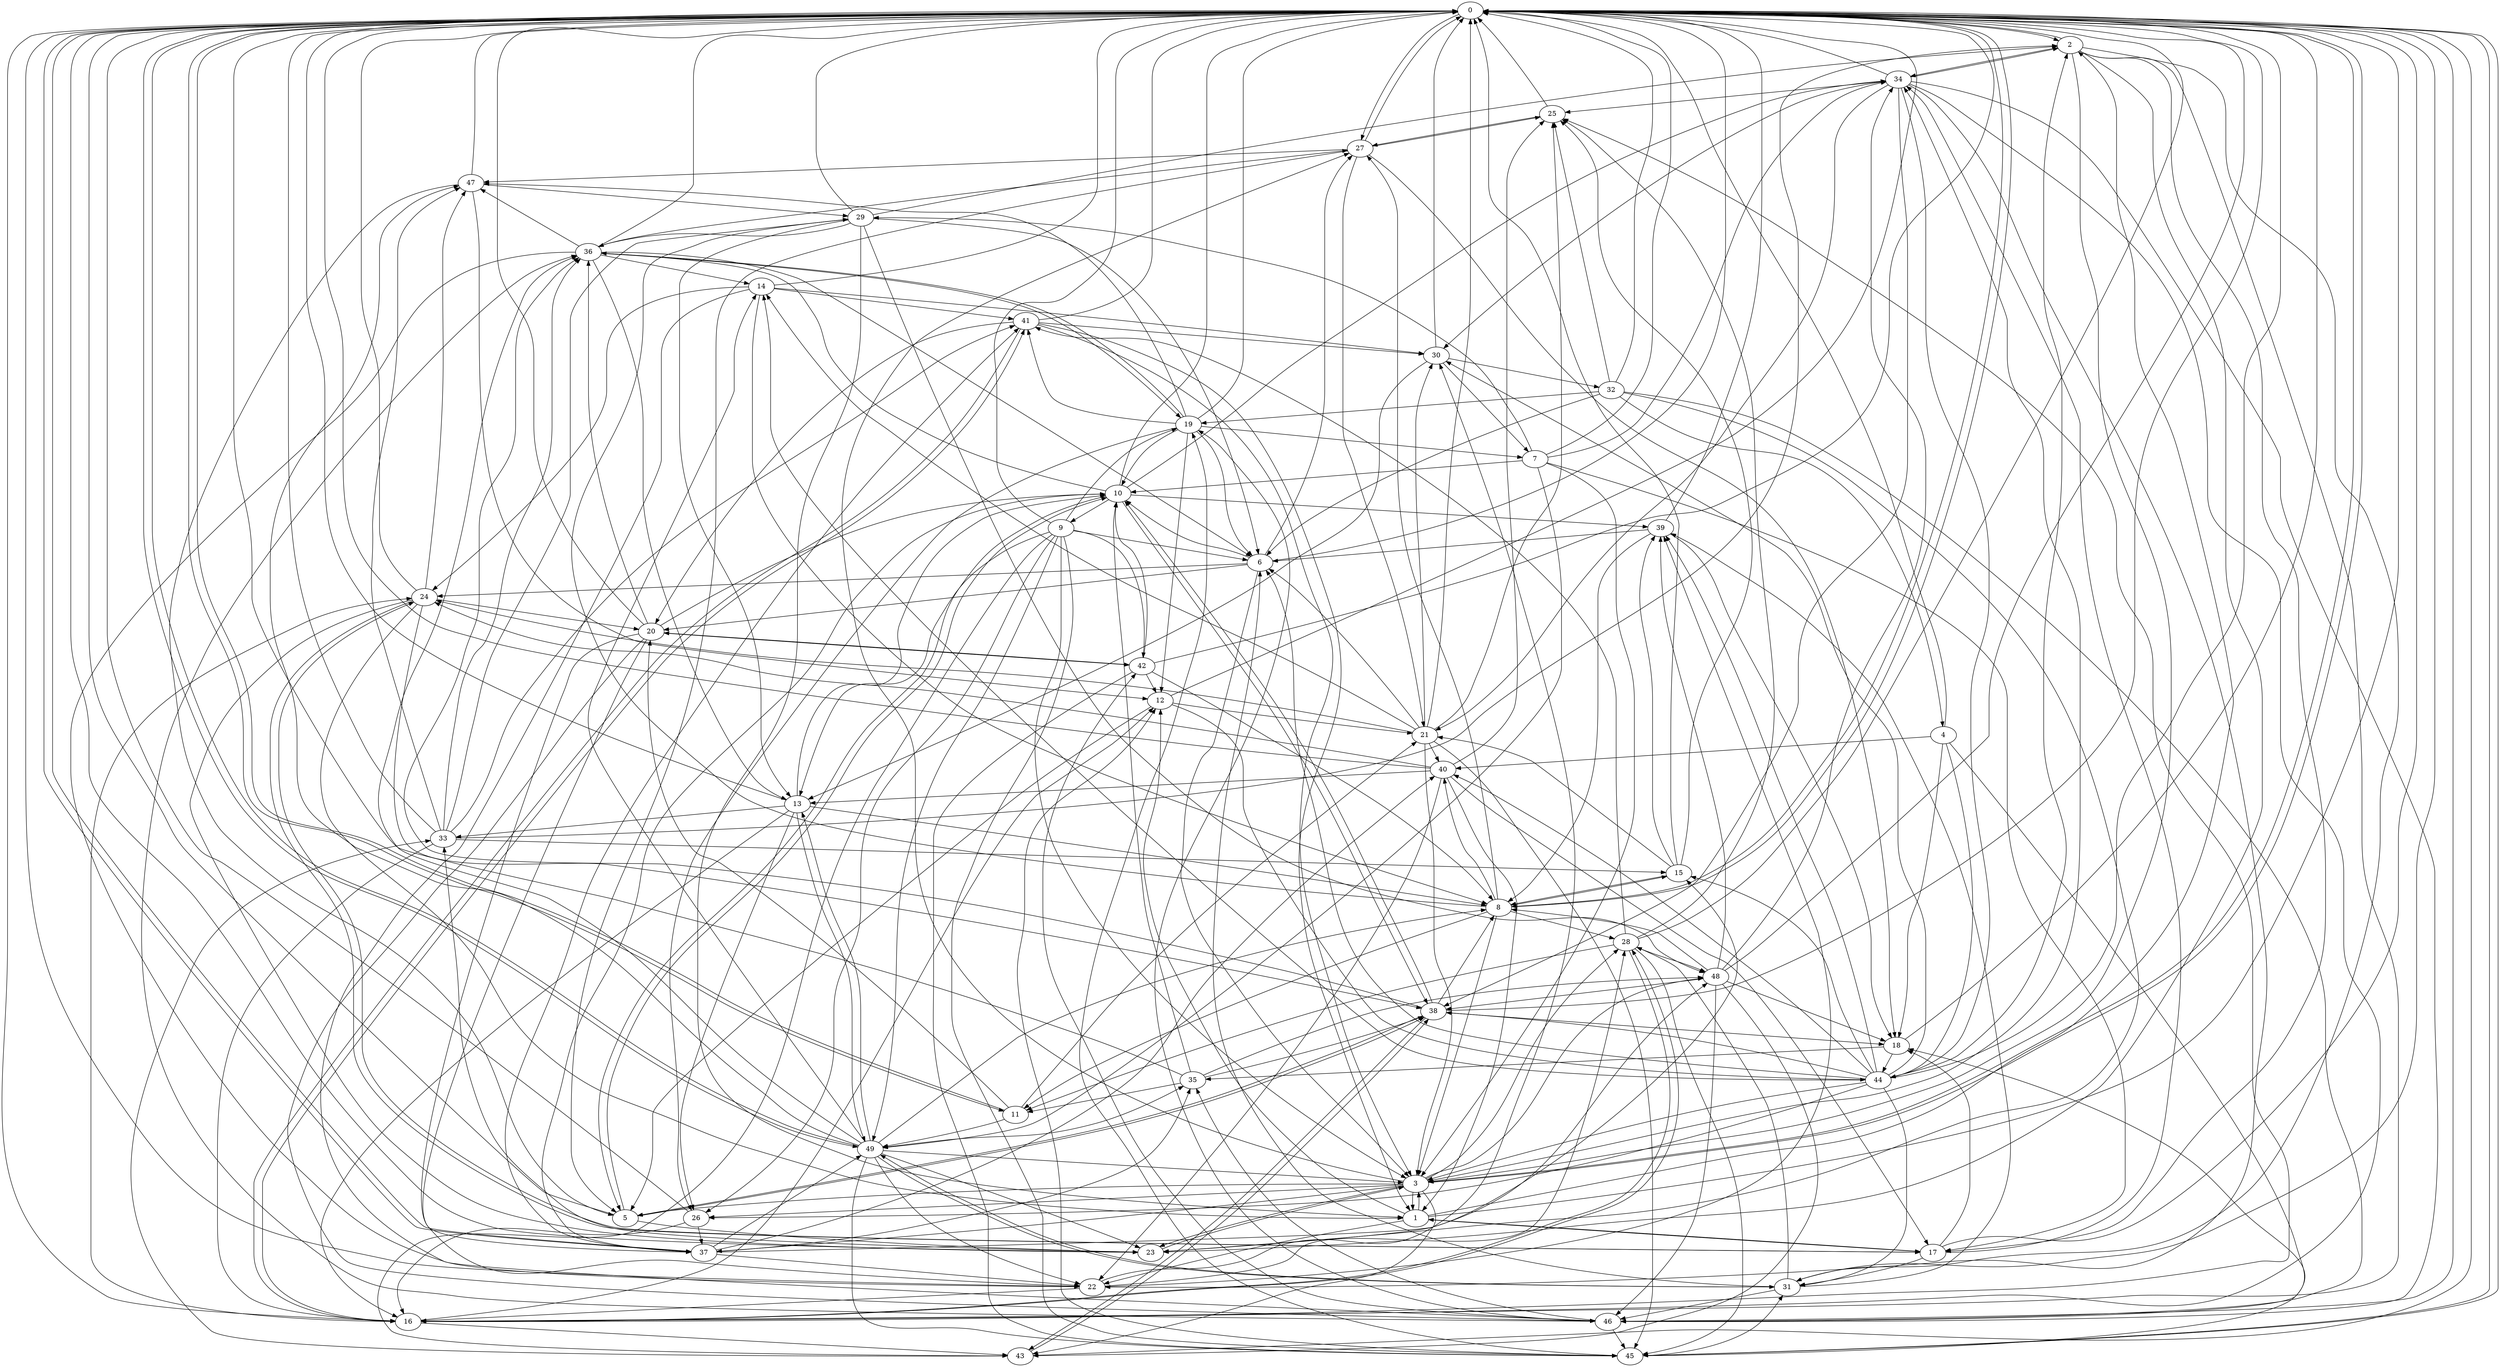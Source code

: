 strict digraph "" {
	0	 [component_delay=3];
	2	 [component_delay=3];
	0 -> 2	 [wire_delay=1];
	3	 [component_delay=3];
	0 -> 3	 [wire_delay=1];
	8	 [component_delay=3];
	0 -> 8	 [wire_delay=1];
	11	 [component_delay=3];
	0 -> 11	 [wire_delay=1];
	27	 [component_delay=3];
	0 -> 27	 [wire_delay=1];
	37	 [component_delay=3];
	0 -> 37	 [wire_delay=1];
	45	 [component_delay=3];
	0 -> 45	 [wire_delay=1];
	49	 [component_delay=3];
	0 -> 49	 [wire_delay=1];
	1	 [component_delay=3];
	1 -> 0	 [wire_delay=1];
	1 -> 2	 [wire_delay=1];
	1 -> 3	 [wire_delay=1];
	12	 [component_delay=3];
	1 -> 12	 [wire_delay=1];
	17	 [component_delay=3];
	1 -> 17	 [wire_delay=1];
	22	 [component_delay=3];
	1 -> 22	 [wire_delay=1];
	2 -> 0	 [wire_delay=1];
	2 -> 3	 [wire_delay=1];
	16	 [component_delay=3];
	2 -> 16	 [wire_delay=1];
	2 -> 17	 [wire_delay=1];
	23	 [component_delay=3];
	2 -> 23	 [wire_delay=1];
	31	 [component_delay=3];
	2 -> 31	 [wire_delay=1];
	34	 [component_delay=3];
	2 -> 34	 [wire_delay=1];
	3 -> 0	 [wire_delay=1];
	3 -> 1	 [wire_delay=1];
	5	 [component_delay=3];
	3 -> 5	 [wire_delay=1];
	3 -> 23	 [wire_delay=1];
	26	 [component_delay=3];
	3 -> 26	 [wire_delay=1];
	3 -> 27	 [wire_delay=1];
	28	 [component_delay=3];
	3 -> 28	 [wire_delay=1];
	3 -> 34	 [wire_delay=1];
	3 -> 37	 [wire_delay=1];
	43	 [component_delay=3];
	3 -> 43	 [wire_delay=1];
	48	 [component_delay=3];
	3 -> 48	 [wire_delay=1];
	4	 [component_delay=3];
	4 -> 0	 [wire_delay=1];
	18	 [component_delay=3];
	4 -> 18	 [wire_delay=1];
	40	 [component_delay=3];
	4 -> 40	 [wire_delay=1];
	44	 [component_delay=3];
	4 -> 44	 [wire_delay=1];
	46	 [component_delay=3];
	4 -> 46	 [wire_delay=1];
	5 -> 0	 [wire_delay=1];
	10	 [component_delay=3];
	5 -> 10	 [wire_delay=1];
	5 -> 23	 [wire_delay=1];
	38	 [component_delay=3];
	5 -> 38	 [wire_delay=1];
	6	 [component_delay=3];
	6 -> 0	 [wire_delay=1];
	6 -> 3	 [wire_delay=1];
	6 -> 10	 [wire_delay=1];
	20	 [component_delay=3];
	6 -> 20	 [wire_delay=1];
	24	 [component_delay=3];
	6 -> 24	 [wire_delay=1];
	6 -> 27	 [wire_delay=1];
	7	 [component_delay=3];
	7 -> 0	 [wire_delay=1];
	7 -> 3	 [wire_delay=1];
	7 -> 10	 [wire_delay=1];
	7 -> 17	 [wire_delay=1];
	29	 [component_delay=3];
	7 -> 29	 [wire_delay=1];
	7 -> 34	 [wire_delay=1];
	7 -> 49	 [wire_delay=1];
	8 -> 0	 [wire_delay=1];
	8 -> 3	 [wire_delay=1];
	8 -> 11	 [wire_delay=1];
	15	 [component_delay=3];
	8 -> 15	 [wire_delay=1];
	8 -> 27	 [wire_delay=1];
	8 -> 28	 [wire_delay=1];
	8 -> 29	 [wire_delay=1];
	8 -> 40	 [wire_delay=1];
	9	 [component_delay=3];
	9 -> 0	 [wire_delay=1];
	9 -> 3	 [wire_delay=1];
	9 -> 6	 [wire_delay=1];
	13	 [component_delay=3];
	9 -> 13	 [wire_delay=1];
	19	 [component_delay=3];
	9 -> 19	 [wire_delay=1];
	9 -> 26	 [wire_delay=1];
	42	 [component_delay=3];
	9 -> 42	 [wire_delay=1];
	9 -> 43	 [wire_delay=1];
	9 -> 45	 [wire_delay=1];
	9 -> 49	 [wire_delay=1];
	10 -> 0	 [wire_delay=1];
	10 -> 5	 [wire_delay=1];
	10 -> 9	 [wire_delay=1];
	10 -> 34	 [wire_delay=1];
	36	 [component_delay=3];
	10 -> 36	 [wire_delay=1];
	10 -> 38	 [wire_delay=1];
	39	 [component_delay=3];
	10 -> 39	 [wire_delay=1];
	11 -> 0	 [wire_delay=1];
	11 -> 20	 [wire_delay=1];
	21	 [component_delay=3];
	11 -> 21	 [wire_delay=1];
	11 -> 49	 [wire_delay=1];
	12 -> 0	 [wire_delay=1];
	12 -> 5	 [wire_delay=1];
	12 -> 21	 [wire_delay=1];
	12 -> 44	 [wire_delay=1];
	13 -> 0	 [wire_delay=1];
	13 -> 8	 [wire_delay=1];
	13 -> 10	 [wire_delay=1];
	13 -> 16	 [wire_delay=1];
	13 -> 26	 [wire_delay=1];
	33	 [component_delay=3];
	13 -> 33	 [wire_delay=1];
	13 -> 49	 [wire_delay=1];
	14	 [component_delay=3];
	14 -> 0	 [wire_delay=1];
	14 -> 8	 [wire_delay=1];
	14 -> 24	 [wire_delay=1];
	30	 [component_delay=3];
	14 -> 30	 [wire_delay=1];
	41	 [component_delay=3];
	14 -> 41	 [wire_delay=1];
	14 -> 46	 [wire_delay=1];
	15 -> 0	 [wire_delay=1];
	15 -> 8	 [wire_delay=1];
	15 -> 21	 [wire_delay=1];
	25	 [component_delay=3];
	15 -> 25	 [wire_delay=1];
	15 -> 39	 [wire_delay=1];
	16 -> 0	 [wire_delay=1];
	16 -> 12	 [wire_delay=1];
	16 -> 24	 [wire_delay=1];
	16 -> 25	 [wire_delay=1];
	16 -> 28	 [wire_delay=1];
	16 -> 41	 [wire_delay=1];
	16 -> 43	 [wire_delay=1];
	17 -> 0	 [wire_delay=1];
	17 -> 1	 [wire_delay=1];
	17 -> 18	 [wire_delay=1];
	17 -> 24	 [wire_delay=1];
	17 -> 31	 [wire_delay=1];
	17 -> 34	 [wire_delay=1];
	18 -> 0	 [wire_delay=1];
	35	 [component_delay=3];
	18 -> 35	 [wire_delay=1];
	18 -> 44	 [wire_delay=1];
	19 -> 0	 [wire_delay=1];
	19 -> 6	 [wire_delay=1];
	19 -> 7	 [wire_delay=1];
	19 -> 10	 [wire_delay=1];
	19 -> 12	 [wire_delay=1];
	19 -> 26	 [wire_delay=1];
	19 -> 36	 [wire_delay=1];
	19 -> 41	 [wire_delay=1];
	47	 [component_delay=3];
	19 -> 47	 [wire_delay=1];
	20 -> 0	 [wire_delay=1];
	20 -> 10	 [wire_delay=1];
	20 -> 22	 [wire_delay=1];
	20 -> 36	 [wire_delay=1];
	20 -> 37	 [wire_delay=1];
	20 -> 42	 [wire_delay=1];
	20 -> 46	 [wire_delay=1];
	21 -> 0	 [wire_delay=1];
	21 -> 3	 [wire_delay=1];
	21 -> 6	 [wire_delay=1];
	21 -> 14	 [wire_delay=1];
	21 -> 24	 [wire_delay=1];
	21 -> 25	 [wire_delay=1];
	21 -> 30	 [wire_delay=1];
	21 -> 40	 [wire_delay=1];
	21 -> 45	 [wire_delay=1];
	22 -> 0	 [wire_delay=1];
	22 -> 16	 [wire_delay=1];
	22 -> 28	 [wire_delay=1];
	22 -> 30	 [wire_delay=1];
	22 -> 39	 [wire_delay=1];
	23 -> 0	 [wire_delay=1];
	23 -> 3	 [wire_delay=1];
	23 -> 33	 [wire_delay=1];
	23 -> 48	 [wire_delay=1];
	24 -> 0	 [wire_delay=1];
	24 -> 1	 [wire_delay=1];
	24 -> 17	 [wire_delay=1];
	24 -> 20	 [wire_delay=1];
	24 -> 23	 [wire_delay=1];
	24 -> 38	 [wire_delay=1];
	24 -> 47	 [wire_delay=1];
	25 -> 0	 [wire_delay=1];
	25 -> 27	 [wire_delay=1];
	26 -> 0	 [wire_delay=1];
	26 -> 16	 [wire_delay=1];
	26 -> 37	 [wire_delay=1];
	27 -> 0	 [wire_delay=1];
	27 -> 5	 [wire_delay=1];
	27 -> 18	 [wire_delay=1];
	27 -> 21	 [wire_delay=1];
	27 -> 25	 [wire_delay=1];
	27 -> 47	 [wire_delay=1];
	28 -> 0	 [wire_delay=1];
	28 -> 11	 [wire_delay=1];
	28 -> 16	 [wire_delay=1];
	28 -> 25	 [wire_delay=1];
	28 -> 41	 [wire_delay=1];
	28 -> 45	 [wire_delay=1];
	28 -> 48	 [wire_delay=1];
	29 -> 0	 [wire_delay=1];
	29 -> 1	 [wire_delay=1];
	29 -> 2	 [wire_delay=1];
	29 -> 6	 [wire_delay=1];
	29 -> 13	 [wire_delay=1];
	29 -> 36	 [wire_delay=1];
	29 -> 48	 [wire_delay=1];
	30 -> 0	 [wire_delay=1];
	30 -> 7	 [wire_delay=1];
	30 -> 13	 [wire_delay=1];
	32	 [component_delay=3];
	30 -> 32	 [wire_delay=1];
	31 -> 0	 [wire_delay=1];
	31 -> 6	 [wire_delay=1];
	31 -> 28	 [wire_delay=1];
	31 -> 39	 [wire_delay=1];
	31 -> 46	 [wire_delay=1];
	31 -> 49	 [wire_delay=1];
	32 -> 0	 [wire_delay=1];
	32 -> 4	 [wire_delay=1];
	32 -> 6	 [wire_delay=1];
	32 -> 19	 [wire_delay=1];
	32 -> 23	 [wire_delay=1];
	32 -> 25	 [wire_delay=1];
	32 -> 46	 [wire_delay=1];
	33 -> 0	 [wire_delay=1];
	33 -> 2	 [wire_delay=1];
	33 -> 15	 [wire_delay=1];
	33 -> 16	 [wire_delay=1];
	33 -> 29	 [wire_delay=1];
	33 -> 36	 [wire_delay=1];
	33 -> 41	 [wire_delay=1];
	33 -> 47	 [wire_delay=1];
	34 -> 0	 [wire_delay=1];
	34 -> 2	 [wire_delay=1];
	34 -> 16	 [wire_delay=1];
	34 -> 21	 [wire_delay=1];
	34 -> 22	 [wire_delay=1];
	34 -> 25	 [wire_delay=1];
	34 -> 30	 [wire_delay=1];
	34 -> 38	 [wire_delay=1];
	34 -> 44	 [wire_delay=1];
	34 -> 46	 [wire_delay=1];
	35 -> 0	 [wire_delay=1];
	35 -> 10	 [wire_delay=1];
	35 -> 11	 [wire_delay=1];
	35 -> 38	 [wire_delay=1];
	35 -> 48	 [wire_delay=1];
	36 -> 0	 [wire_delay=1];
	36 -> 6	 [wire_delay=1];
	36 -> 13	 [wire_delay=1];
	36 -> 14	 [wire_delay=1];
	36 -> 19	 [wire_delay=1];
	36 -> 22	 [wire_delay=1];
	36 -> 27	 [wire_delay=1];
	36 -> 47	 [wire_delay=1];
	37 -> 0	 [wire_delay=1];
	37 -> 10	 [wire_delay=1];
	37 -> 15	 [wire_delay=1];
	37 -> 22	 [wire_delay=1];
	37 -> 35	 [wire_delay=1];
	37 -> 40	 [wire_delay=1];
	37 -> 41	 [wire_delay=1];
	37 -> 49	 [wire_delay=1];
	38 -> 0	 [wire_delay=1];
	38 -> 5	 [wire_delay=1];
	38 -> 8	 [wire_delay=1];
	38 -> 10	 [wire_delay=1];
	38 -> 18	 [wire_delay=1];
	38 -> 36	 [wire_delay=1];
	38 -> 43	 [wire_delay=1];
	39 -> 0	 [wire_delay=1];
	39 -> 6	 [wire_delay=1];
	39 -> 8	 [wire_delay=1];
	39 -> 18	 [wire_delay=1];
	40 -> 0	 [wire_delay=1];
	40 -> 1	 [wire_delay=1];
	40 -> 13	 [wire_delay=1];
	40 -> 17	 [wire_delay=1];
	40 -> 22	 [wire_delay=1];
	40 -> 24	 [wire_delay=1];
	40 -> 25	 [wire_delay=1];
	41 -> 0	 [wire_delay=1];
	41 -> 1	 [wire_delay=1];
	41 -> 3	 [wire_delay=1];
	41 -> 16	 [wire_delay=1];
	41 -> 20	 [wire_delay=1];
	41 -> 30	 [wire_delay=1];
	42 -> 0	 [wire_delay=1];
	42 -> 8	 [wire_delay=1];
	42 -> 10	 [wire_delay=1];
	42 -> 12	 [wire_delay=1];
	42 -> 20	 [wire_delay=1];
	42 -> 45	 [wire_delay=1];
	43 -> 0	 [wire_delay=1];
	43 -> 33	 [wire_delay=1];
	43 -> 38	 [wire_delay=1];
	44 -> 0	 [wire_delay=1];
	44 -> 2	 [wire_delay=1];
	44 -> 3	 [wire_delay=1];
	44 -> 6	 [wire_delay=1];
	44 -> 14	 [wire_delay=1];
	44 -> 15	 [wire_delay=1];
	44 -> 26	 [wire_delay=1];
	44 -> 30	 [wire_delay=1];
	44 -> 31	 [wire_delay=1];
	44 -> 38	 [wire_delay=1];
	44 -> 39	 [wire_delay=1];
	44 -> 40	 [wire_delay=1];
	45 -> 0	 [wire_delay=1];
	45 -> 12	 [wire_delay=1];
	45 -> 18	 [wire_delay=1];
	45 -> 19	 [wire_delay=1];
	45 -> 31	 [wire_delay=1];
	46 -> 0	 [wire_delay=1];
	46 -> 19	 [wire_delay=1];
	46 -> 35	 [wire_delay=1];
	46 -> 36	 [wire_delay=1];
	46 -> 42	 [wire_delay=1];
	46 -> 45	 [wire_delay=1];
	47 -> 0	 [wire_delay=1];
	47 -> 5	 [wire_delay=1];
	47 -> 12	 [wire_delay=1];
	47 -> 29	 [wire_delay=1];
	48 -> 0	 [wire_delay=1];
	48 -> 8	 [wire_delay=1];
	48 -> 18	 [wire_delay=1];
	48 -> 34	 [wire_delay=1];
	48 -> 38	 [wire_delay=1];
	48 -> 39	 [wire_delay=1];
	48 -> 43	 [wire_delay=1];
	48 -> 46	 [wire_delay=1];
	49 -> 0	 [wire_delay=1];
	49 -> 3	 [wire_delay=1];
	49 -> 8	 [wire_delay=1];
	49 -> 13	 [wire_delay=1];
	49 -> 14	 [wire_delay=1];
	49 -> 22	 [wire_delay=1];
	49 -> 23	 [wire_delay=1];
	49 -> 31	 [wire_delay=1];
	49 -> 35	 [wire_delay=1];
	49 -> 36	 [wire_delay=1];
	49 -> 45	 [wire_delay=1];
	49 -> 47	 [wire_delay=1];
}
